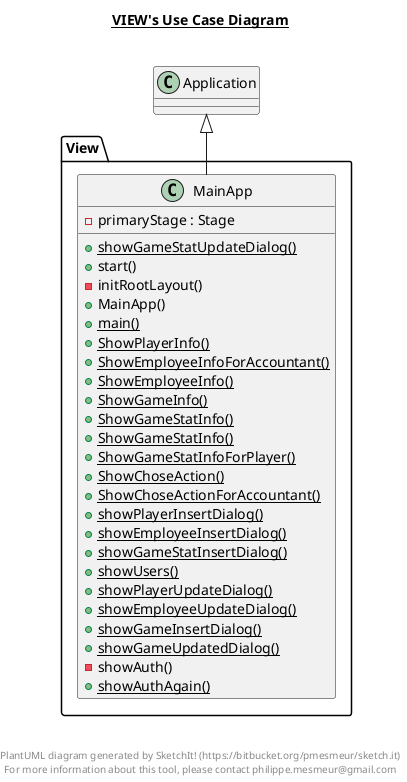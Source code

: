 @startuml

title __VIEW's Use Case Diagram__\n

  package View {
    class MainApp {
        - primaryStage : Stage
        {static} + showGameStatUpdateDialog()
        + start()
        - initRootLayout()
        + MainApp()
        {static} + main()
        {static} + ShowPlayerInfo()
        {static} + ShowEmployeeInfoForAccountant()
        {static} + ShowEmployeeInfo()
        {static} + ShowGameInfo()
        {static} + ShowGameStatInfo()
        {static} + ShowGameStatInfo()
        {static} + ShowGameStatInfoForPlayer()
        {static} + ShowChoseAction()
        {static} + ShowChoseActionForAccountant()
        {static} + showPlayerInsertDialog()
        {static} + showEmployeeInsertDialog()
        {static} + showGameStatInsertDialog()
        {static} + showUsers()
        {static} + showPlayerUpdateDialog()
        {static} + showEmployeeUpdateDialog()
        {static} + showGameInsertDialog()
        {static} + showGameUpdatedDialog()
        - showAuth()
        {static} + showAuthAgain()
    }
  }
  

  MainApp -up-|> Application


right footer


PlantUML diagram generated by SketchIt! (https://bitbucket.org/pmesmeur/sketch.it)
For more information about this tool, please contact philippe.mesmeur@gmail.com
endfooter

@enduml
